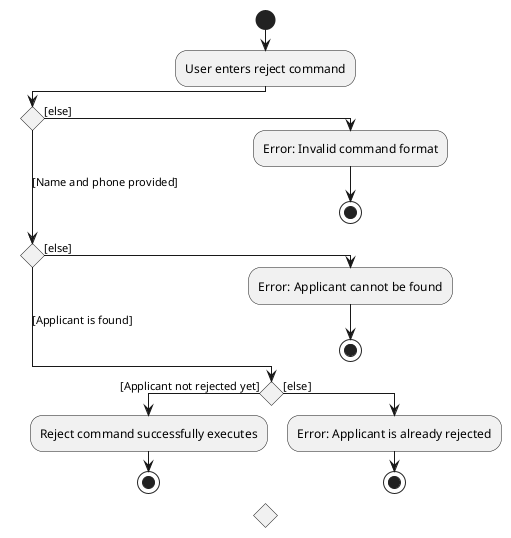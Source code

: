@startuml
!pragma useVerticalIf on

start
:User enters reject command;
if () then ([else])
    :Error: Invalid command format;
    stop
([Name and phone provided]) elseif () then ([else])
    :Error: Applicant cannot be found;
    stop
else ([Applicant is found])
    if () then ([Applicant not rejected yet])
    :Reject command successfully executes;
    stop
    else ([else])
    :Error: Applicant is already rejected;
    stop;
endif
@enduml
